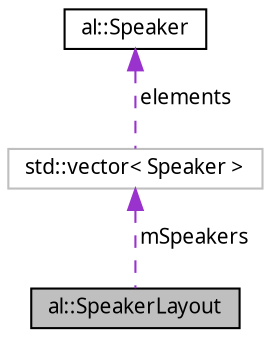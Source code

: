 digraph "al::SpeakerLayout"
{
 // LATEX_PDF_SIZE
  bgcolor="transparent";
  edge [fontname="FreeSans.ttf",fontsize="10",labelfontname="FreeSans.ttf",labelfontsize="10"];
  node [fontname="FreeSans.ttf",fontsize="10",shape=record];
  Node1 [label="al::SpeakerLayout",height=0.2,width=0.4,color="black", fillcolor="grey75", style="filled", fontcolor="black",tooltip=" "];
  Node2 -> Node1 [dir="back",color="darkorchid3",fontsize="10",style="dashed",label=" mSpeakers" ,fontname="FreeSans.ttf"];
  Node2 [label="std::vector\< Speaker \>",height=0.2,width=0.4,color="grey75",tooltip=" "];
  Node3 -> Node2 [dir="back",color="darkorchid3",fontsize="10",style="dashed",label=" elements" ,fontname="FreeSans.ttf"];
  Node3 [label="al::Speaker",height=0.2,width=0.4,color="black",URL="$classal_1_1_speaker.html",tooltip=" "];
}
